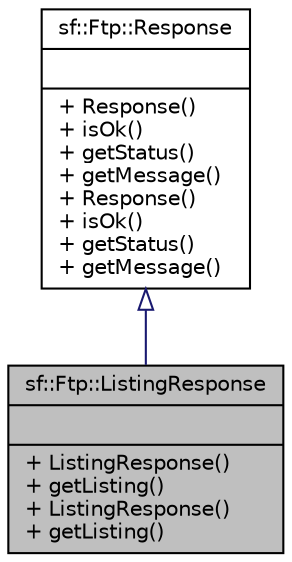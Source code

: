 digraph "sf::Ftp::ListingResponse"
{
 // LATEX_PDF_SIZE
  edge [fontname="Helvetica",fontsize="10",labelfontname="Helvetica",labelfontsize="10"];
  node [fontname="Helvetica",fontsize="10",shape=record];
  Node1 [label="{sf::Ftp::ListingResponse\n||+ ListingResponse()\l+ getListing()\l+ ListingResponse()\l+ getListing()\l}",height=0.2,width=0.4,color="black", fillcolor="grey75", style="filled", fontcolor="black",tooltip="Specialization of FTP response returning a filename listing."];
  Node2 -> Node1 [dir="back",color="midnightblue",fontsize="10",style="solid",arrowtail="onormal",fontname="Helvetica"];
  Node2 [label="{sf::Ftp::Response\n||+ Response()\l+ isOk()\l+ getStatus()\l+ getMessage()\l+ Response()\l+ isOk()\l+ getStatus()\l+ getMessage()\l}",height=0.2,width=0.4,color="black", fillcolor="white", style="filled",URL="$classsf_1_1Ftp_1_1Response.html",tooltip="Define a FTP response."];
}
